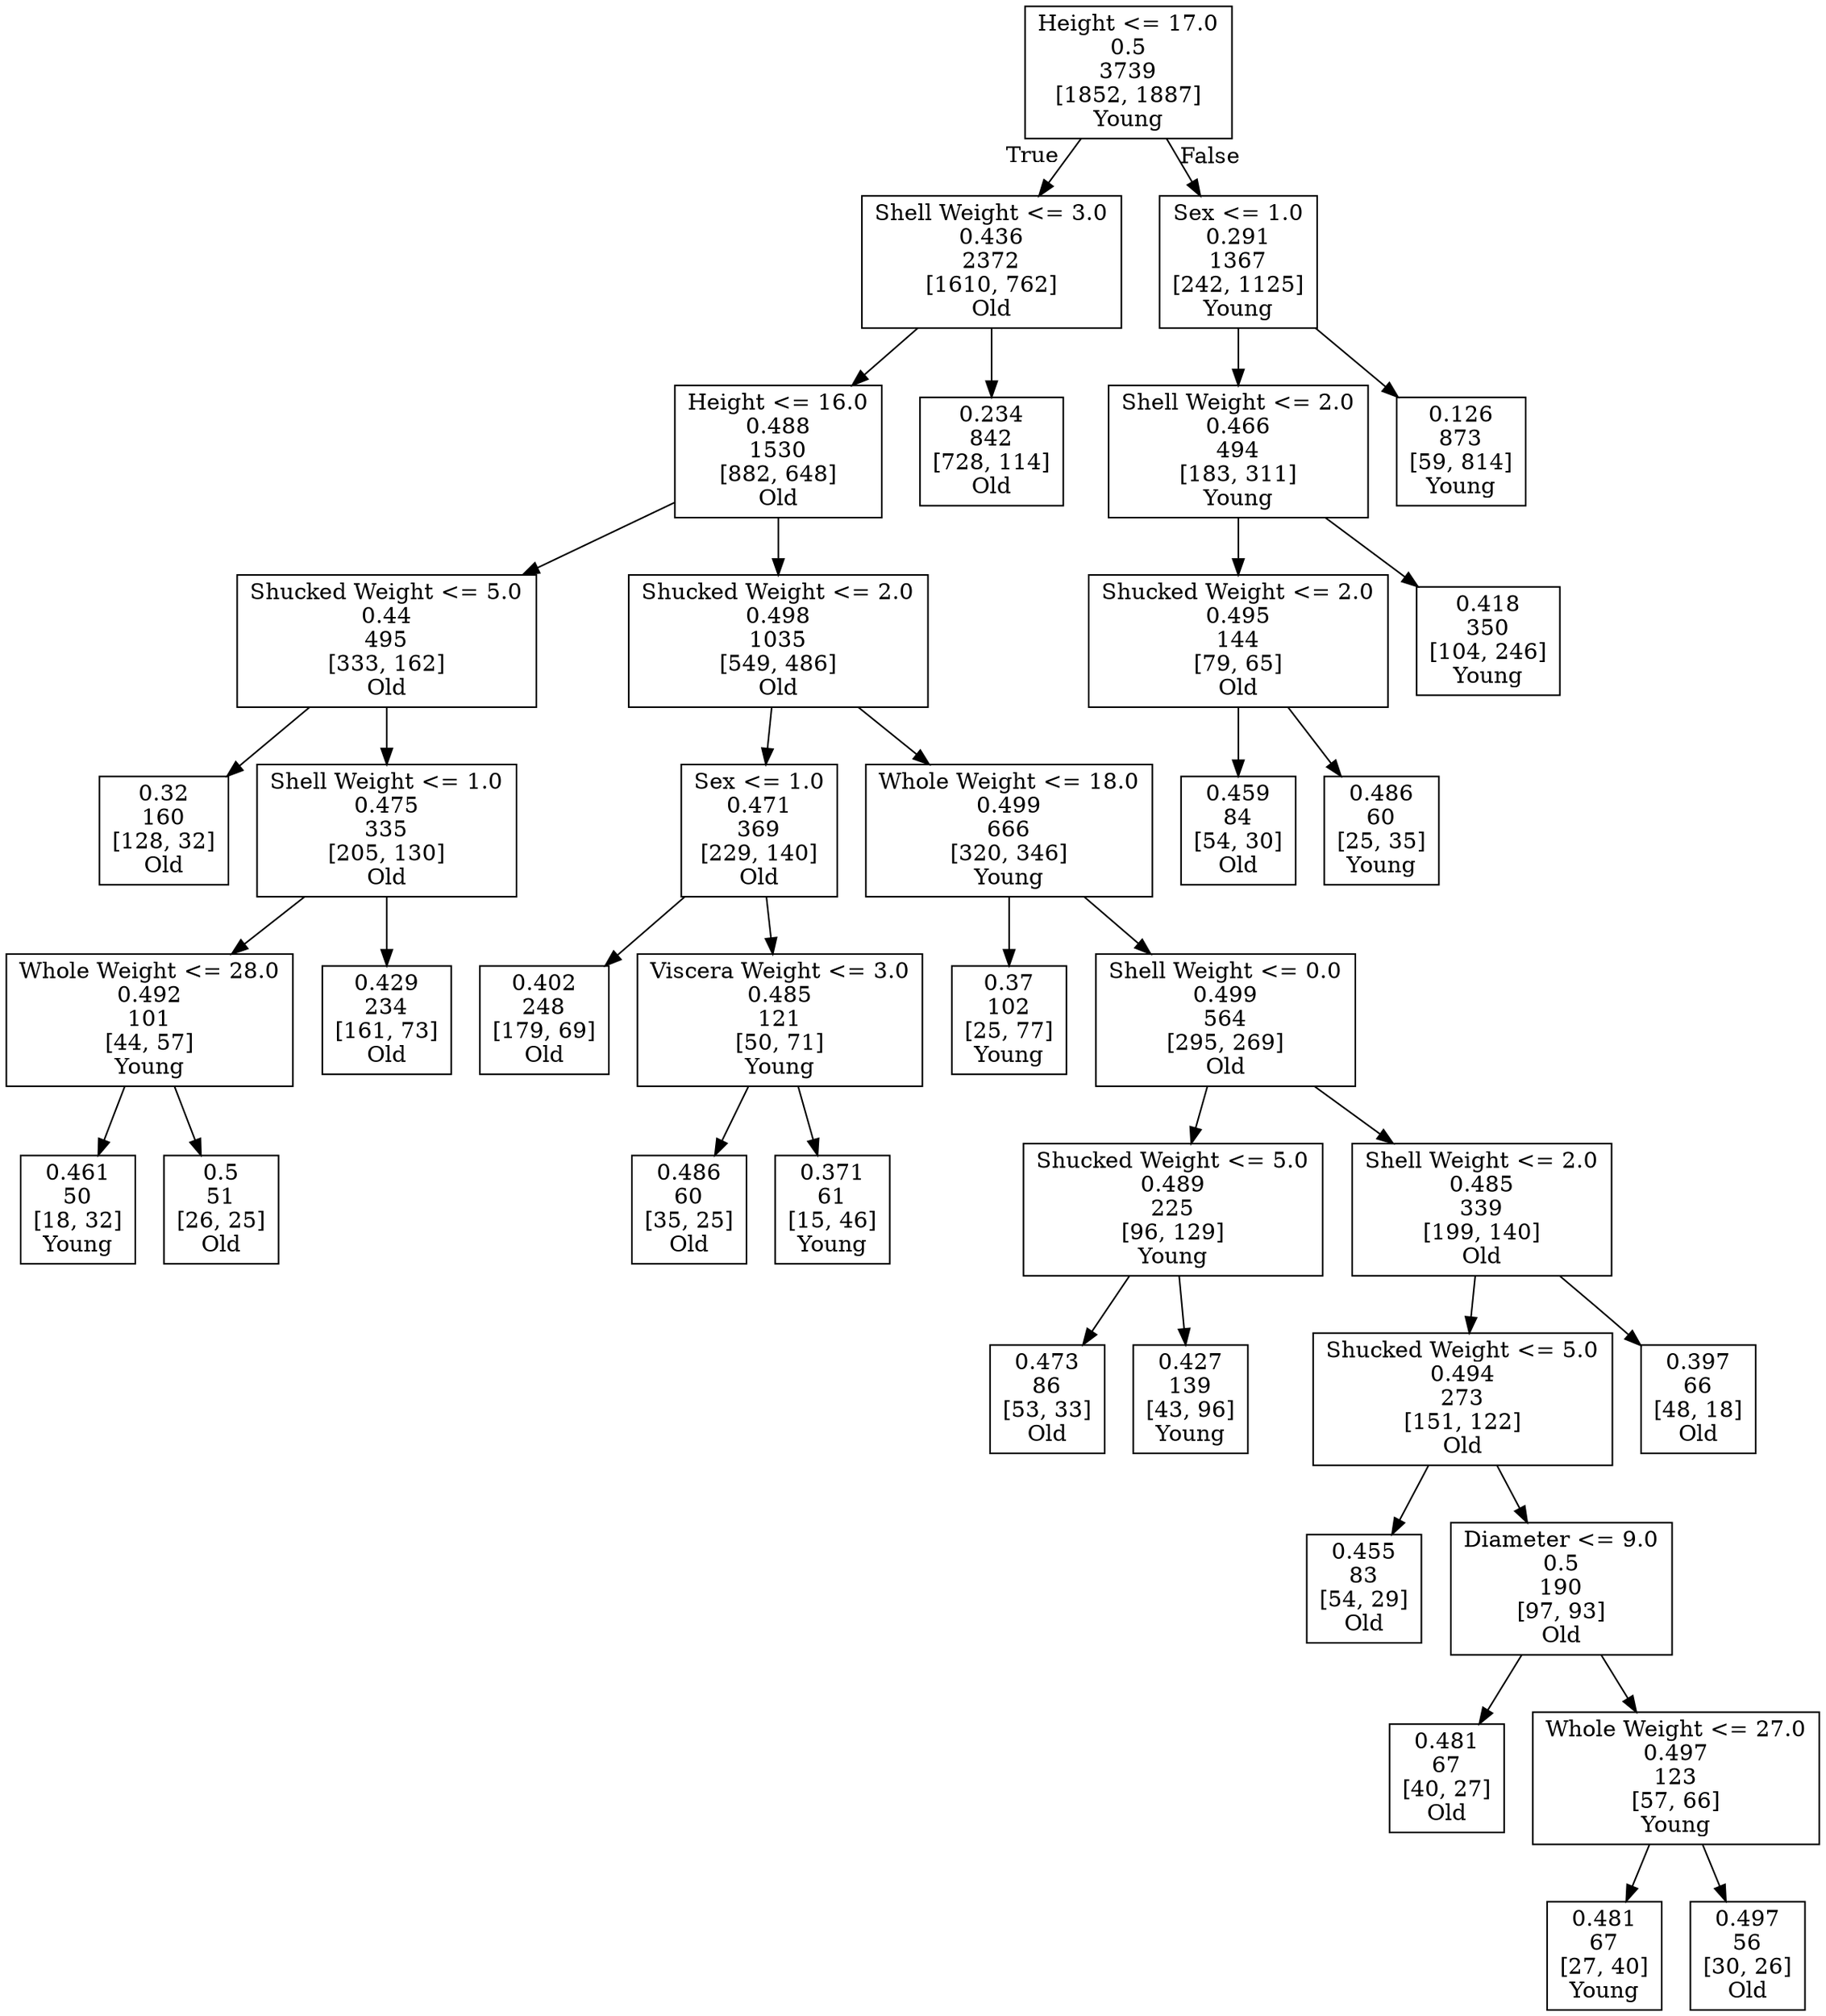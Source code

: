 digraph Tree {
node [shape=box] ;
0 [label="Height <= 17.0\n0.5\n3739\n[1852, 1887]\nYoung"] ;
1 [label="Shell Weight <= 3.0\n0.436\n2372\n[1610, 762]\nOld"] ;
0 -> 1 [labeldistance=2.5, labelangle=45, headlabel="True"] ;
2 [label="Height <= 16.0\n0.488\n1530\n[882, 648]\nOld"] ;
1 -> 2 ;
3 [label="Shucked Weight <= 5.0\n0.44\n495\n[333, 162]\nOld"] ;
2 -> 3 ;
4 [label="0.32\n160\n[128, 32]\nOld"] ;
3 -> 4 ;
7 [label="Shell Weight <= 1.0\n0.475\n335\n[205, 130]\nOld"] ;
3 -> 7 ;
8 [label="Whole Weight <= 28.0\n0.492\n101\n[44, 57]\nYoung"] ;
7 -> 8 ;
9 [label="0.461\n50\n[18, 32]\nYoung"] ;
8 -> 9 ;
10 [label="0.5\n51\n[26, 25]\nOld"] ;
8 -> 10 ;
11 [label="0.429\n234\n[161, 73]\nOld"] ;
7 -> 11 ;
18 [label="Shucked Weight <= 2.0\n0.498\n1035\n[549, 486]\nOld"] ;
2 -> 18 ;
19 [label="Sex <= 1.0\n0.471\n369\n[229, 140]\nOld"] ;
18 -> 19 ;
20 [label="0.402\n248\n[179, 69]\nOld"] ;
19 -> 20 ;
27 [label="Viscera Weight <= 3.0\n0.485\n121\n[50, 71]\nYoung"] ;
19 -> 27 ;
28 [label="0.486\n60\n[35, 25]\nOld"] ;
27 -> 28 ;
29 [label="0.371\n61\n[15, 46]\nYoung"] ;
27 -> 29 ;
30 [label="Whole Weight <= 18.0\n0.499\n666\n[320, 346]\nYoung"] ;
18 -> 30 ;
31 [label="0.37\n102\n[25, 77]\nYoung"] ;
30 -> 31 ;
32 [label="Shell Weight <= 0.0\n0.499\n564\n[295, 269]\nOld"] ;
30 -> 32 ;
33 [label="Shucked Weight <= 5.0\n0.489\n225\n[96, 129]\nYoung"] ;
32 -> 33 ;
34 [label="0.473\n86\n[53, 33]\nOld"] ;
33 -> 34 ;
35 [label="0.427\n139\n[43, 96]\nYoung"] ;
33 -> 35 ;
38 [label="Shell Weight <= 2.0\n0.485\n339\n[199, 140]\nOld"] ;
32 -> 38 ;
39 [label="Shucked Weight <= 5.0\n0.494\n273\n[151, 122]\nOld"] ;
38 -> 39 ;
40 [label="0.455\n83\n[54, 29]\nOld"] ;
39 -> 40 ;
41 [label="Diameter <= 9.0\n0.5\n190\n[97, 93]\nOld"] ;
39 -> 41 ;
42 [label="0.481\n67\n[40, 27]\nOld"] ;
41 -> 42 ;
43 [label="Whole Weight <= 27.0\n0.497\n123\n[57, 66]\nYoung"] ;
41 -> 43 ;
44 [label="0.481\n67\n[27, 40]\nYoung"] ;
43 -> 44 ;
45 [label="0.497\n56\n[30, 26]\nOld"] ;
43 -> 45 ;
46 [label="0.397\n66\n[48, 18]\nOld"] ;
38 -> 46 ;
47 [label="0.234\n842\n[728, 114]\nOld"] ;
1 -> 47 ;
72 [label="Sex <= 1.0\n0.291\n1367\n[242, 1125]\nYoung"] ;
0 -> 72 [labeldistance=2.5, labelangle=-45, headlabel="False"] ;
73 [label="Shell Weight <= 2.0\n0.466\n494\n[183, 311]\nYoung"] ;
72 -> 73 ;
74 [label="Shucked Weight <= 2.0\n0.495\n144\n[79, 65]\nOld"] ;
73 -> 74 ;
75 [label="0.459\n84\n[54, 30]\nOld"] ;
74 -> 75 ;
76 [label="0.486\n60\n[25, 35]\nYoung"] ;
74 -> 76 ;
77 [label="0.418\n350\n[104, 246]\nYoung"] ;
73 -> 77 ;
88 [label="0.126\n873\n[59, 814]\nYoung"] ;
72 -> 88 ;
}